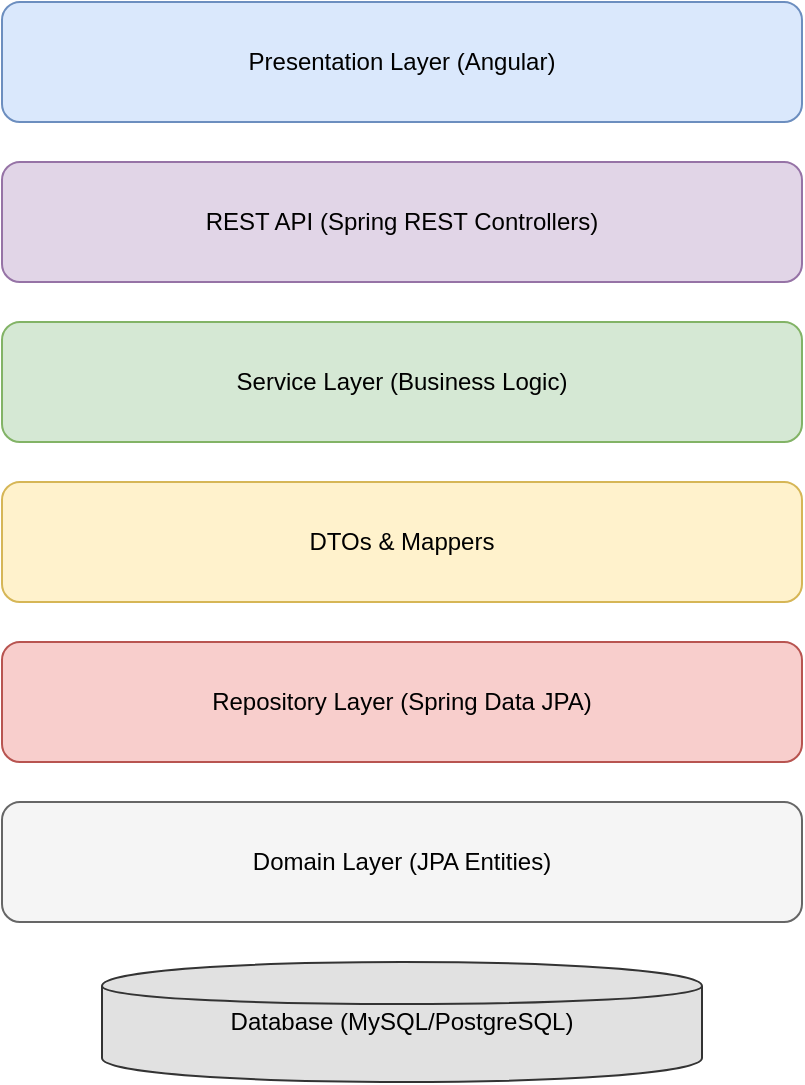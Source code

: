<mxfile>
  <diagram name="JHipster Layered Architecture" id="xJ1PjaT1VwDkS5e5Qg6U">
    <mxGraphModel dx="1516" dy="820" grid="1" gridSize="10" guides="1" tooltips="1" connect="1" arrows="1" fold="1" page="1" pageScale="1" pageWidth="827" pageHeight="1169" math="0" shadow="0">
      <root>
        <mxCell id="0"/>
        <mxCell id="1" parent="0"/>
        
        <!-- Presentation Layer -->
        <mxCell id="2" value="Presentation Layer (Angular)" style="rounded=1;whiteSpace=wrap;html=1;fillColor=#dae8fc;strokeColor=#6c8ebf;" vertex="1" parent="1">
          <mxGeometry x="220" y="60" width="400" height="60" as="geometry"/>
        </mxCell>
        
        <!-- REST API Layer -->
        <mxCell id="3" value="REST API (Spring REST Controllers)" style="rounded=1;whiteSpace=wrap;html=1;fillColor=#e1d5e7;strokeColor=#9673a6;" vertex="1" parent="1">
          <mxGeometry x="220" y="140" width="400" height="60" as="geometry"/>
        </mxCell>
        
        <!-- Service Layer -->
        <mxCell id="4" value="Service Layer (Business Logic)" style="rounded=1;whiteSpace=wrap;html=1;fillColor=#d5e8d4;strokeColor=#82b366;" vertex="1" parent="1">
          <mxGeometry x="220" y="220" width="400" height="60" as="geometry"/>
        </mxCell>
        
        <!-- DTOs and Mappers -->
        <mxCell id="5" value="DTOs &amp; Mappers" style="rounded=1;whiteSpace=wrap;html=1;fillColor=#fff2cc;strokeColor=#d6b656;" vertex="1" parent="1">
          <mxGeometry x="220" y="300" width="400" height="60" as="geometry"/>
        </mxCell>
        
        <!-- Repository Layer -->
        <mxCell id="6" value="Repository Layer (Spring Data JPA)" style="rounded=1;whiteSpace=wrap;html=1;fillColor=#f8cecc;strokeColor=#b85450;" vertex="1" parent="1">
          <mxGeometry x="220" y="380" width="400" height="60" as="geometry"/>
        </mxCell>
        
        <!-- Domain / Entity Layer -->
        <mxCell id="7" value="Domain Layer (JPA Entities)" style="rounded=1;whiteSpace=wrap;html=1;fillColor=#f5f5f5;strokeColor=#666666;" vertex="1" parent="1">
          <mxGeometry x="220" y="460" width="400" height="60" as="geometry"/>
        </mxCell>
        
        <!-- Database -->
        <mxCell id="8" value="Database (MySQL/PostgreSQL)" style="shape=cylinder;whiteSpace=wrap;html=1;fillColor=#e1e1e1;strokeColor=#333333;" vertex="1" parent="1">
          <mxGeometry x="270" y="540" width="300" height="60" as="geometry"/>
        </mxCell>

      </root>
    </mxGraphModel>
  </diagram>
</mxfile>

